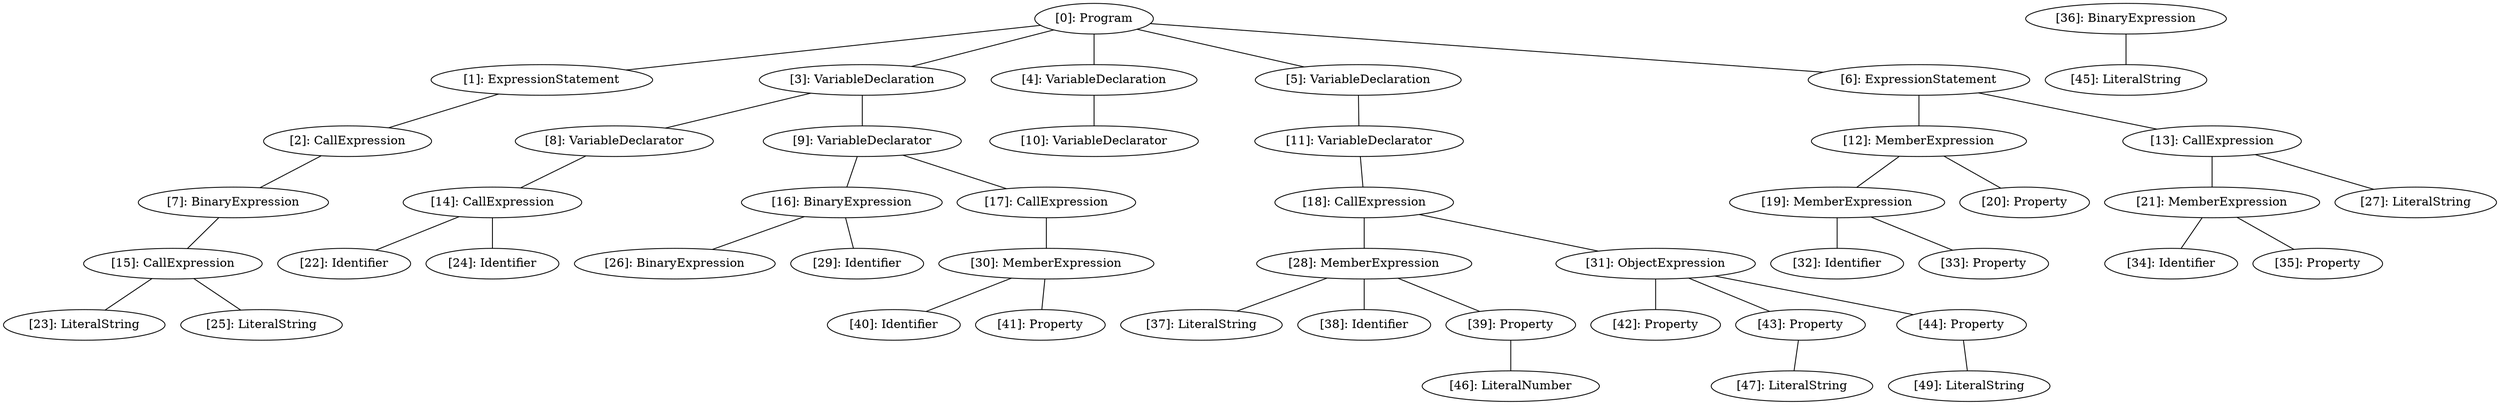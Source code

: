 // Result
graph {
	0 [label="[0]: Program"]
	1 [label="[1]: ExpressionStatement"]
	2 [label="[2]: CallExpression"]
	3 [label="[3]: VariableDeclaration"]
	4 [label="[4]: VariableDeclaration"]
	5 [label="[5]: VariableDeclaration"]
	6 [label="[6]: ExpressionStatement"]
	7 [label="[7]: BinaryExpression"]
	8 [label="[8]: VariableDeclarator"]
	9 [label="[9]: VariableDeclarator"]
	10 [label="[10]: VariableDeclarator"]
	11 [label="[11]: VariableDeclarator"]
	12 [label="[12]: MemberExpression"]
	13 [label="[13]: CallExpression"]
	14 [label="[14]: CallExpression"]
	15 [label="[15]: CallExpression"]
	16 [label="[16]: BinaryExpression"]
	17 [label="[17]: CallExpression"]
	18 [label="[18]: CallExpression"]
	19 [label="[19]: MemberExpression"]
	20 [label="[20]: Property"]
	21 [label="[21]: MemberExpression"]
	22 [label="[22]: Identifier"]
	23 [label="[23]: LiteralString"]
	24 [label="[24]: Identifier"]
	25 [label="[25]: LiteralString"]
	26 [label="[26]: BinaryExpression"]
	27 [label="[27]: LiteralString"]
	28 [label="[28]: MemberExpression"]
	29 [label="[29]: Identifier"]
	30 [label="[30]: MemberExpression"]
	31 [label="[31]: ObjectExpression"]
	32 [label="[32]: Identifier"]
	33 [label="[33]: Property"]
	34 [label="[34]: Identifier"]
	35 [label="[35]: Property"]
	36 [label="[36]: BinaryExpression"]
	37 [label="[37]: LiteralString"]
	38 [label="[38]: Identifier"]
	39 [label="[39]: Property"]
	40 [label="[40]: Identifier"]
	41 [label="[41]: Property"]
	42 [label="[42]: Property"]
	43 [label="[43]: Property"]
	44 [label="[44]: Property"]
	45 [label="[45]: LiteralString"]
	46 [label="[46]: LiteralNumber"]
	47 [label="[47]: LiteralString"]
	49 [label="[49]: LiteralString"]
	0 -- 1
	0 -- 3
	0 -- 4
	0 -- 5
	0 -- 6
	1 -- 2
	2 -- 7
	3 -- 8
	3 -- 9
	4 -- 10
	5 -- 11
	6 -- 12
	6 -- 13
	7 -- 15
	8 -- 14
	9 -- 16
	9 -- 17
	11 -- 18
	12 -- 19
	12 -- 20
	13 -- 21
	13 -- 27
	14 -- 22
	14 -- 24
	15 -- 23
	15 -- 25
	16 -- 26
	16 -- 29
	17 -- 30
	18 -- 28
	18 -- 31
	19 -- 32
	19 -- 33
	21 -- 34
	21 -- 35
	28 -- 37
	28 -- 38
	28 -- 39
	30 -- 40
	30 -- 41
	31 -- 42
	31 -- 43
	31 -- 44
	36 -- 45
	39 -- 46
	43 -- 47
	44 -- 49
}
